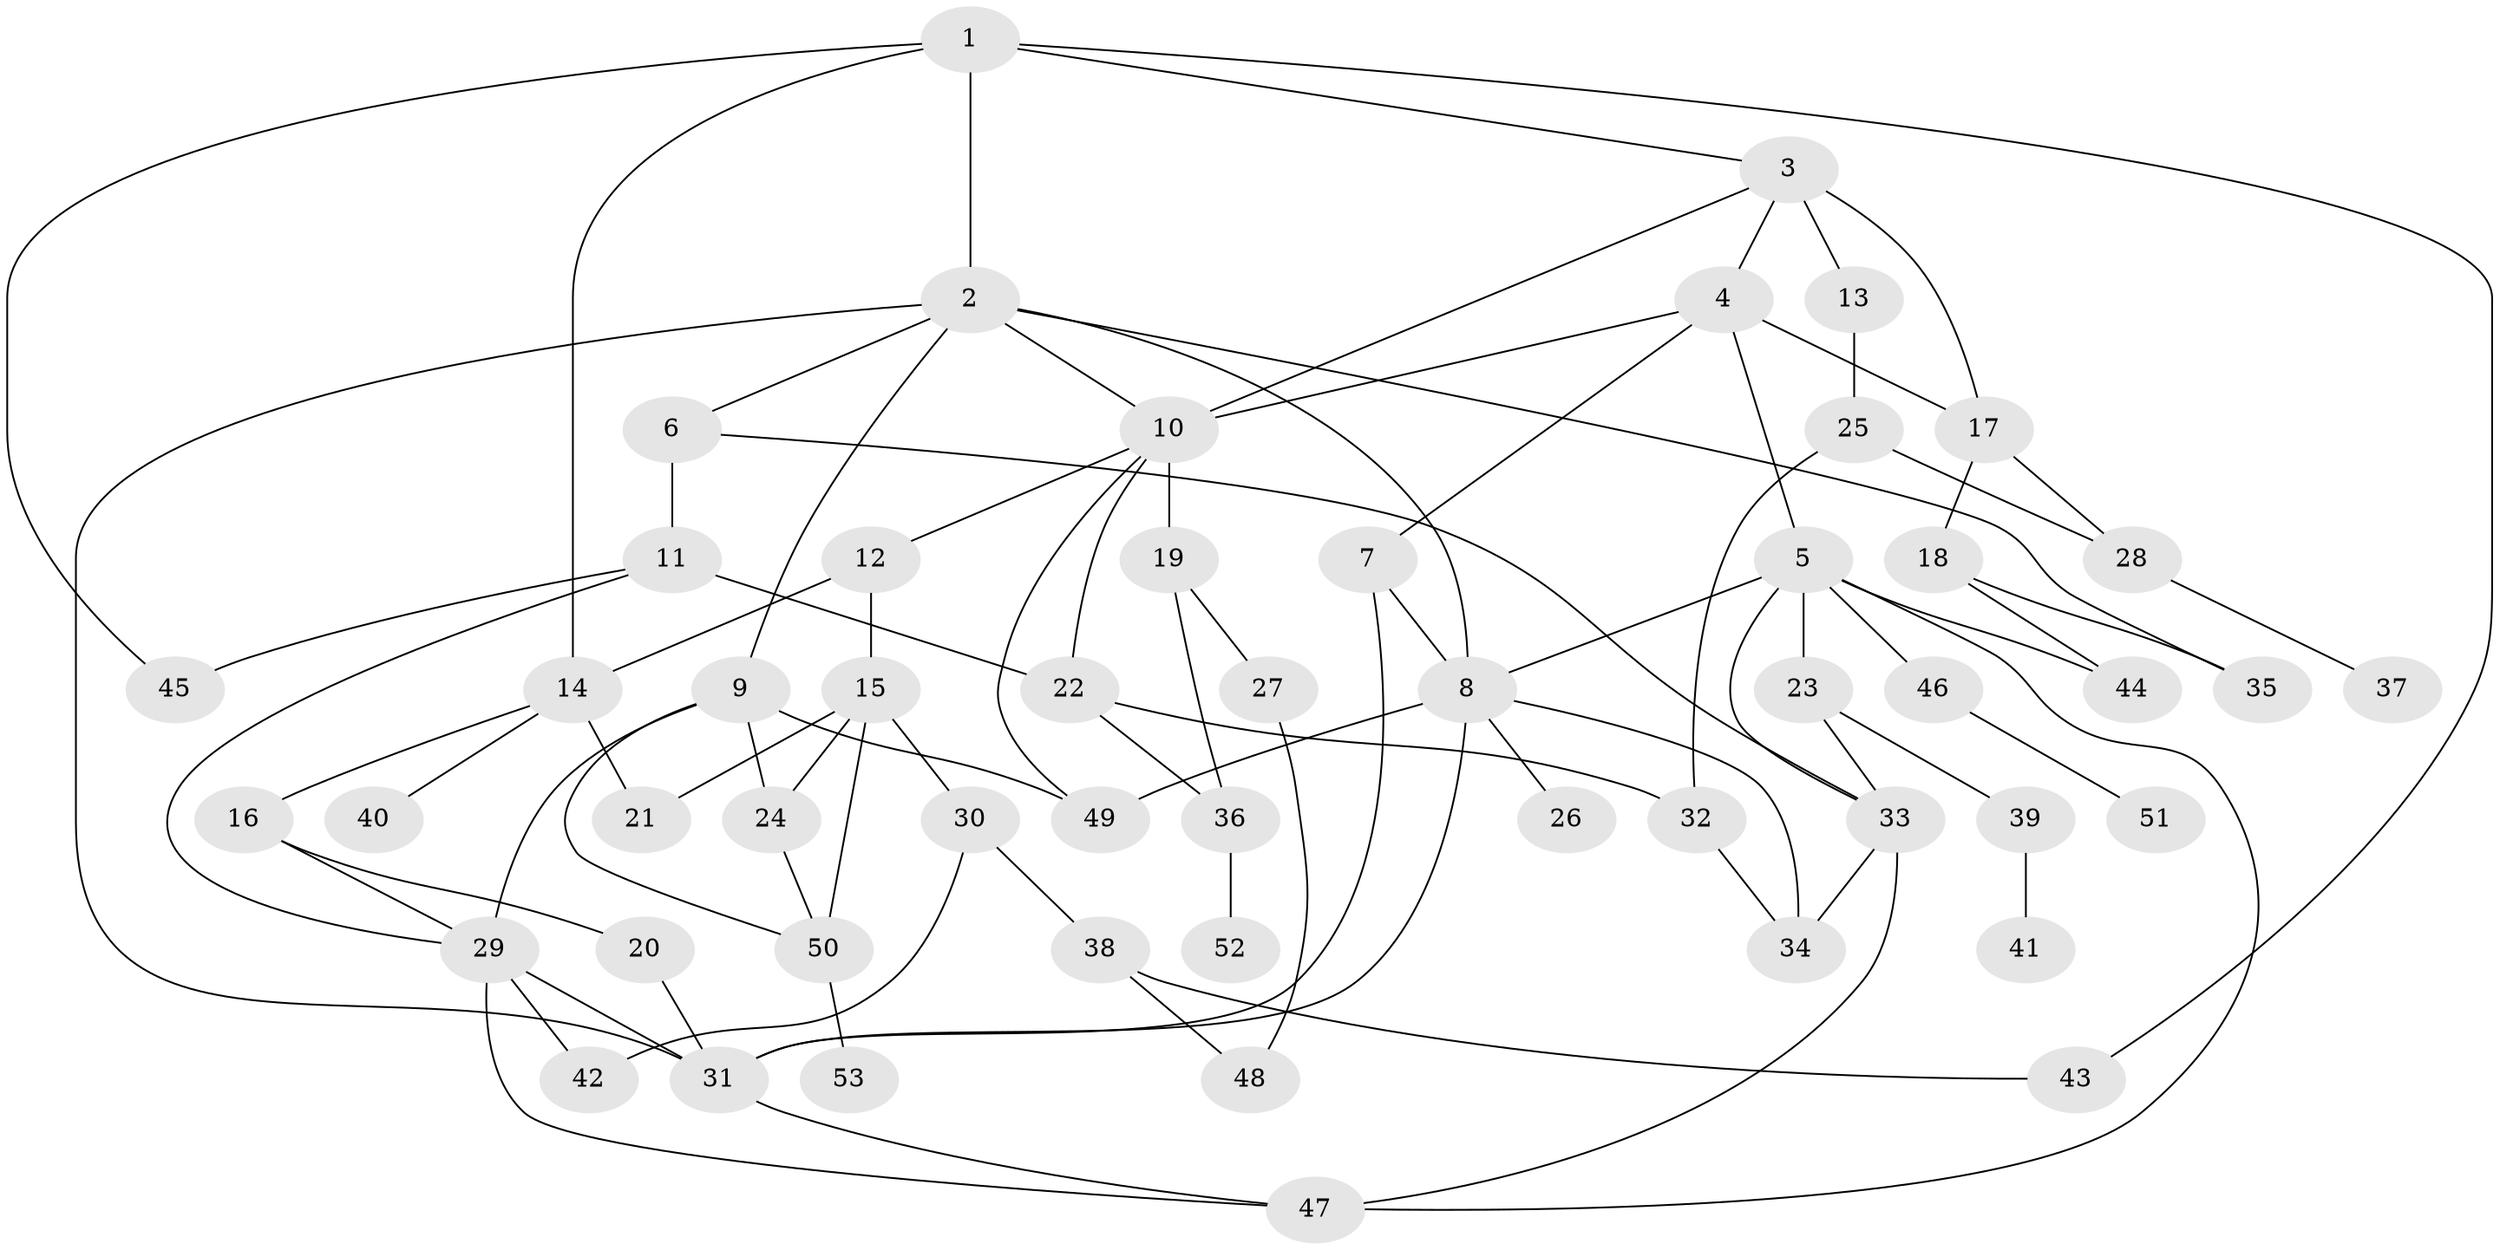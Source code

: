 // original degree distribution, {5: 0.08571428571428572, 6: 0.047619047619047616, 4: 0.1523809523809524, 3: 0.21904761904761905, 2: 0.21904761904761905, 10: 0.009523809523809525, 1: 0.26666666666666666}
// Generated by graph-tools (version 1.1) at 2025/48/03/04/25 22:48:38]
// undirected, 53 vertices, 87 edges
graph export_dot {
  node [color=gray90,style=filled];
  1;
  2;
  3;
  4;
  5;
  6;
  7;
  8;
  9;
  10;
  11;
  12;
  13;
  14;
  15;
  16;
  17;
  18;
  19;
  20;
  21;
  22;
  23;
  24;
  25;
  26;
  27;
  28;
  29;
  30;
  31;
  32;
  33;
  34;
  35;
  36;
  37;
  38;
  39;
  40;
  41;
  42;
  43;
  44;
  45;
  46;
  47;
  48;
  49;
  50;
  51;
  52;
  53;
  1 -- 2 [weight=1.0];
  1 -- 3 [weight=1.0];
  1 -- 14 [weight=1.0];
  1 -- 43 [weight=1.0];
  1 -- 45 [weight=1.0];
  2 -- 6 [weight=1.0];
  2 -- 8 [weight=1.0];
  2 -- 9 [weight=1.0];
  2 -- 10 [weight=1.0];
  2 -- 31 [weight=1.0];
  2 -- 35 [weight=1.0];
  3 -- 4 [weight=1.0];
  3 -- 10 [weight=1.0];
  3 -- 13 [weight=1.0];
  3 -- 17 [weight=2.0];
  4 -- 5 [weight=1.0];
  4 -- 7 [weight=1.0];
  4 -- 10 [weight=1.0];
  4 -- 17 [weight=1.0];
  5 -- 8 [weight=1.0];
  5 -- 23 [weight=2.0];
  5 -- 33 [weight=1.0];
  5 -- 44 [weight=1.0];
  5 -- 46 [weight=1.0];
  5 -- 47 [weight=1.0];
  6 -- 11 [weight=1.0];
  6 -- 33 [weight=1.0];
  7 -- 8 [weight=1.0];
  7 -- 31 [weight=2.0];
  8 -- 26 [weight=2.0];
  8 -- 31 [weight=1.0];
  8 -- 34 [weight=1.0];
  8 -- 49 [weight=1.0];
  9 -- 24 [weight=1.0];
  9 -- 29 [weight=1.0];
  9 -- 49 [weight=1.0];
  9 -- 50 [weight=1.0];
  10 -- 12 [weight=1.0];
  10 -- 19 [weight=6.0];
  10 -- 22 [weight=1.0];
  10 -- 49 [weight=3.0];
  11 -- 22 [weight=1.0];
  11 -- 29 [weight=1.0];
  11 -- 45 [weight=1.0];
  12 -- 14 [weight=1.0];
  12 -- 15 [weight=1.0];
  13 -- 25 [weight=1.0];
  14 -- 16 [weight=1.0];
  14 -- 21 [weight=1.0];
  14 -- 40 [weight=1.0];
  15 -- 21 [weight=1.0];
  15 -- 24 [weight=1.0];
  15 -- 30 [weight=1.0];
  15 -- 50 [weight=1.0];
  16 -- 20 [weight=1.0];
  16 -- 29 [weight=1.0];
  17 -- 18 [weight=1.0];
  17 -- 28 [weight=1.0];
  18 -- 35 [weight=1.0];
  18 -- 44 [weight=1.0];
  19 -- 27 [weight=2.0];
  19 -- 36 [weight=1.0];
  20 -- 31 [weight=1.0];
  22 -- 32 [weight=1.0];
  22 -- 36 [weight=1.0];
  23 -- 33 [weight=1.0];
  23 -- 39 [weight=1.0];
  24 -- 50 [weight=1.0];
  25 -- 28 [weight=1.0];
  25 -- 32 [weight=1.0];
  27 -- 48 [weight=1.0];
  28 -- 37 [weight=1.0];
  29 -- 31 [weight=2.0];
  29 -- 42 [weight=1.0];
  29 -- 47 [weight=1.0];
  30 -- 38 [weight=1.0];
  30 -- 42 [weight=1.0];
  31 -- 47 [weight=1.0];
  32 -- 34 [weight=1.0];
  33 -- 34 [weight=1.0];
  33 -- 47 [weight=1.0];
  36 -- 52 [weight=1.0];
  38 -- 43 [weight=1.0];
  38 -- 48 [weight=1.0];
  39 -- 41 [weight=1.0];
  46 -- 51 [weight=1.0];
  50 -- 53 [weight=1.0];
}
